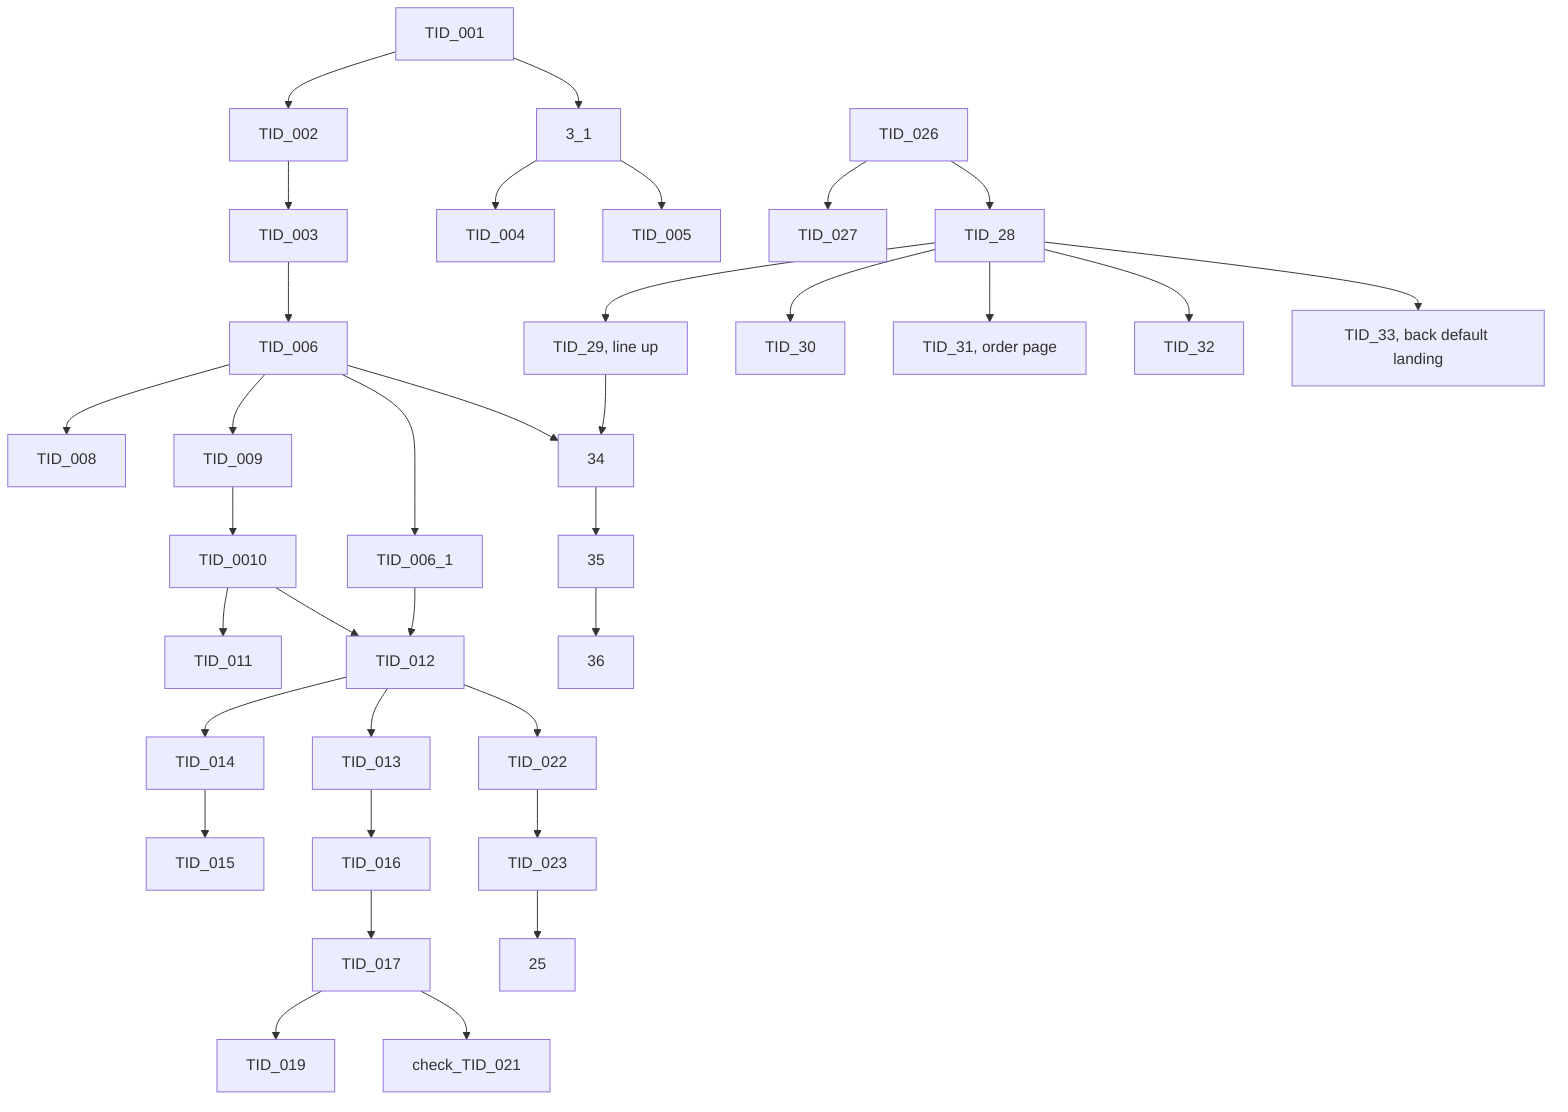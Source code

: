 graph TD
  1[TID_001]-->2[TID_002]
  2-->3[TID_003]
  1-->3_1
  3_1-->4[TID_004]
  3_1-->5[TID_005]
  3-->6[TID_006]
  6-->6_1[TID_006_1]
  6-->8[TID_008]
  6-->9[TID_009]
  9-->10[TID_0010]
  10-->11[TID_011]
  6_1-->12
  10-->12[TID_012]
  12-->13[TID_013]
  12-->14[TID_014]
  14-->15[TID_015]
  13-->16[TID_016]
  16-->17[TID_017]
  17-->19[TID_019]
  17-->21[check_TID_021]
  12-->22[TID_022]
  22-->23[TID_023]
  23-->25

  26[TID_026]-->27[TID_027]
  26-->28[TID_28]
  28-->29[TID_29, line up]
  28-->30[TID_30]
  28-->31[TID_31, order page]
  28-->32[TID_32]
  28-->33[TID_33, back default landing]
  29-->34
  6-->34
  34-->35
  35-->36